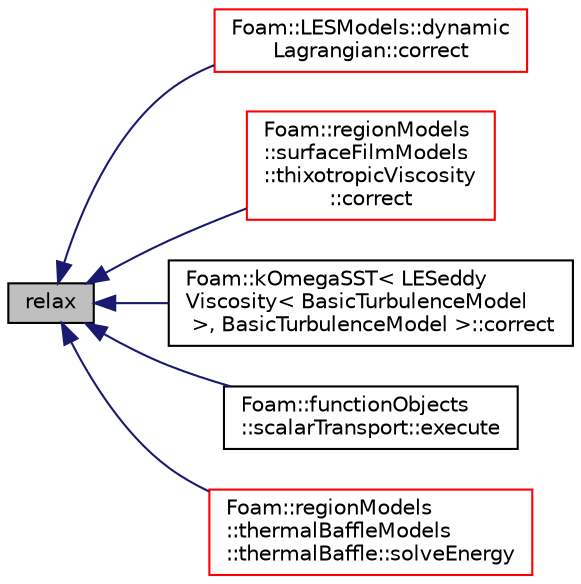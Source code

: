 digraph "relax"
{
  bgcolor="transparent";
  edge [fontname="Helvetica",fontsize="10",labelfontname="Helvetica",labelfontsize="10"];
  node [fontname="Helvetica",fontsize="10",shape=record];
  rankdir="LR";
  Node3533 [label="relax",height=0.2,width=0.4,color="black", fillcolor="grey75", style="filled", fontcolor="black"];
  Node3533 -> Node3534 [dir="back",color="midnightblue",fontsize="10",style="solid",fontname="Helvetica"];
  Node3534 [label="Foam::LESModels::dynamic\lLagrangian::correct",height=0.2,width=0.4,color="red",URL="$a32213.html#a3ae44b28050c3aa494c1d8e18cf618c1",tooltip="Correct Eddy-Viscosity and related properties. "];
  Node3533 -> Node3536 [dir="back",color="midnightblue",fontsize="10",style="solid",fontname="Helvetica"];
  Node3536 [label="Foam::regionModels\l::surfaceFilmModels\l::thixotropicViscosity\l::correct",height=0.2,width=0.4,color="red",URL="$a30229.html#a2e639533765b4cde1bd3d0f0c528aa6c",tooltip="Correct. "];
  Node3533 -> Node3538 [dir="back",color="midnightblue",fontsize="10",style="solid",fontname="Helvetica"];
  Node3538 [label="Foam::kOmegaSST\< LESeddy\lViscosity\< BasicTurbulenceModel\l \>, BasicTurbulenceModel \>::correct",height=0.2,width=0.4,color="black",URL="$a32117.html#a3ae44b28050c3aa494c1d8e18cf618c1",tooltip="Solve the turbulence equations and correct the turbulence viscosity. "];
  Node3533 -> Node3539 [dir="back",color="midnightblue",fontsize="10",style="solid",fontname="Helvetica"];
  Node3539 [label="Foam::functionObjects\l::scalarTransport::execute",height=0.2,width=0.4,color="black",URL="$a24381.html#ae006844a02161d12182ab372ca5c257b",tooltip="Calculate the scalarTransport. "];
  Node3533 -> Node3540 [dir="back",color="midnightblue",fontsize="10",style="solid",fontname="Helvetica"];
  Node3540 [label="Foam::regionModels\l::thermalBaffleModels\l::thermalBaffle::solveEnergy",height=0.2,width=0.4,color="red",URL="$a30277.html#a533e6e7fb2c00cd976a89d545355000c",tooltip="Solve energy equation. "];
}

